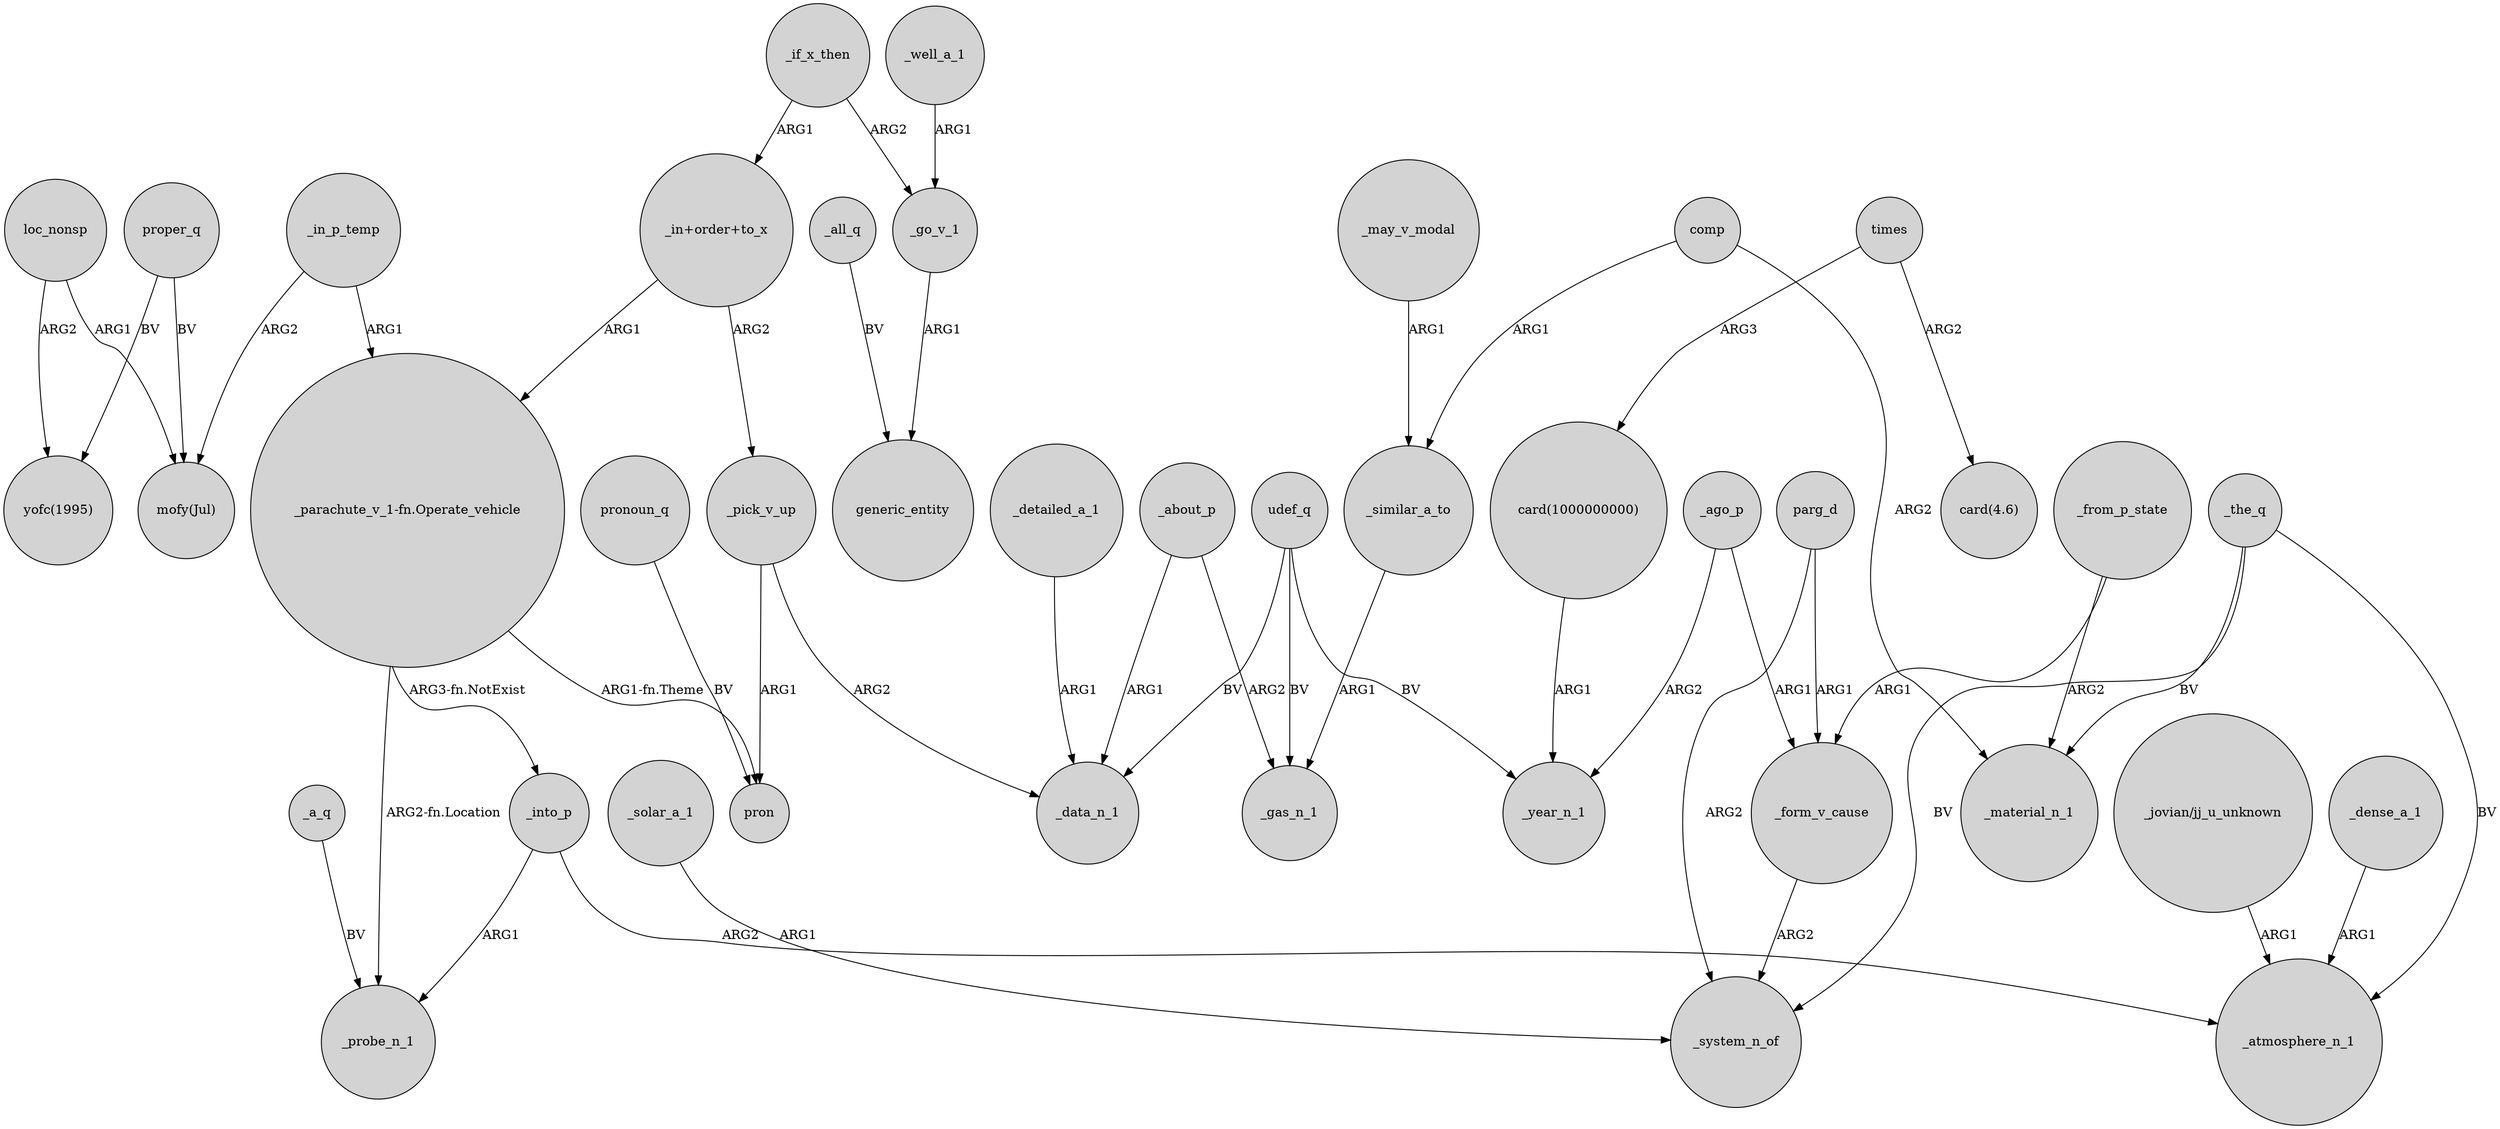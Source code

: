 digraph {
	node [shape=circle style=filled]
	loc_nonsp -> "yofc(1995)" [label=ARG2]
	_if_x_then -> _go_v_1 [label=ARG2]
	comp -> _similar_a_to [label=ARG1]
	_into_p -> _probe_n_1 [label=ARG1]
	"_in+order+to_x" -> _pick_v_up [label=ARG2]
	_well_a_1 -> _go_v_1 [label=ARG1]
	proper_q -> "mofy(Jul)" [label=BV]
	_the_q -> _material_n_1 [label=BV]
	parg_d -> _form_v_cause [label=ARG1]
	_detailed_a_1 -> _data_n_1 [label=ARG1]
	_dense_a_1 -> _atmosphere_n_1 [label=ARG1]
	"_parachute_v_1-fn.Operate_vehicle" -> _probe_n_1 [label="ARG2-fn.Location"]
	_in_p_temp -> "_parachute_v_1-fn.Operate_vehicle" [label=ARG1]
	"_jovian/jj_u_unknown" -> _atmosphere_n_1 [label=ARG1]
	times -> "card(4.6)" [label=ARG2]
	_from_p_state -> _material_n_1 [label=ARG2]
	_ago_p -> _form_v_cause [label=ARG1]
	_solar_a_1 -> _system_n_of [label=ARG1]
	_into_p -> _atmosphere_n_1 [label=ARG2]
	_the_q -> _atmosphere_n_1 [label=BV]
	proper_q -> "yofc(1995)" [label=BV]
	"_parachute_v_1-fn.Operate_vehicle" -> pron [label="ARG1-fn.Theme"]
	_form_v_cause -> _system_n_of [label=ARG2]
	times -> "card(1000000000)" [label=ARG3]
	parg_d -> _system_n_of [label=ARG2]
	_all_q -> generic_entity [label=BV]
	comp -> _material_n_1 [label=ARG2]
	pronoun_q -> pron [label=BV]
	_ago_p -> _year_n_1 [label=ARG2]
	_in_p_temp -> "mofy(Jul)" [label=ARG2]
	udef_q -> _data_n_1 [label=BV]
	_may_v_modal -> _similar_a_to [label=ARG1]
	_pick_v_up -> _data_n_1 [label=ARG2]
	"_in+order+to_x" -> "_parachute_v_1-fn.Operate_vehicle" [label=ARG1]
	_similar_a_to -> _gas_n_1 [label=ARG1]
	_about_p -> _gas_n_1 [label=ARG2]
	udef_q -> _gas_n_1 [label=BV]
	_pick_v_up -> pron [label=ARG1]
	_about_p -> _data_n_1 [label=ARG1]
	"card(1000000000)" -> _year_n_1 [label=ARG1]
	_a_q -> _probe_n_1 [label=BV]
	udef_q -> _year_n_1 [label=BV]
	_the_q -> _system_n_of [label=BV]
	_go_v_1 -> generic_entity [label=ARG1]
	loc_nonsp -> "mofy(Jul)" [label=ARG1]
	_if_x_then -> "_in+order+to_x" [label=ARG1]
	"_parachute_v_1-fn.Operate_vehicle" -> _into_p [label="ARG3-fn.NotExist"]
	_from_p_state -> _form_v_cause [label=ARG1]
}
